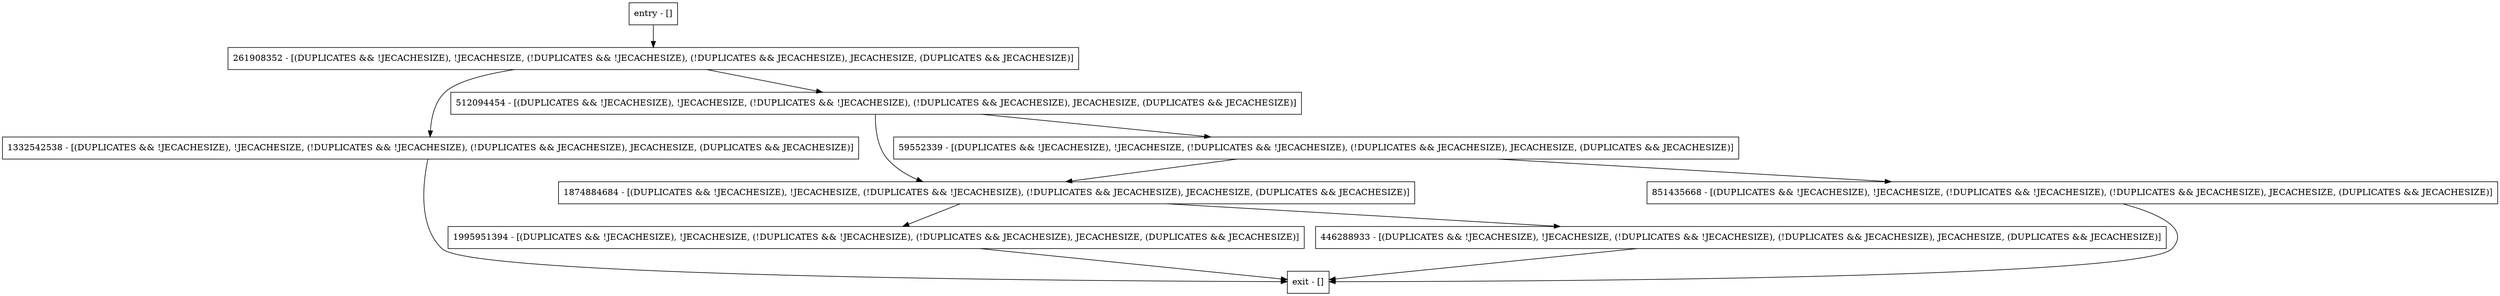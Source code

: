 digraph checkIfInvalid {
node [shape=record];
entry [label="entry - []"];
exit [label="exit - []"];
1332542538 [label="1332542538 - [(DUPLICATES && !JECACHESIZE), !JECACHESIZE, (!DUPLICATES && !JECACHESIZE), (!DUPLICATES && JECACHESIZE), JECACHESIZE, (DUPLICATES && JECACHESIZE)]"];
1995951394 [label="1995951394 - [(DUPLICATES && !JECACHESIZE), !JECACHESIZE, (!DUPLICATES && !JECACHESIZE), (!DUPLICATES && JECACHESIZE), JECACHESIZE, (DUPLICATES && JECACHESIZE)]"];
446288933 [label="446288933 - [(DUPLICATES && !JECACHESIZE), !JECACHESIZE, (!DUPLICATES && !JECACHESIZE), (!DUPLICATES && JECACHESIZE), JECACHESIZE, (DUPLICATES && JECACHESIZE)]"];
1874884684 [label="1874884684 - [(DUPLICATES && !JECACHESIZE), !JECACHESIZE, (!DUPLICATES && !JECACHESIZE), (!DUPLICATES && JECACHESIZE), JECACHESIZE, (DUPLICATES && JECACHESIZE)]"];
261908352 [label="261908352 - [(DUPLICATES && !JECACHESIZE), !JECACHESIZE, (!DUPLICATES && !JECACHESIZE), (!DUPLICATES && JECACHESIZE), JECACHESIZE, (DUPLICATES && JECACHESIZE)]"];
851435668 [label="851435668 - [(DUPLICATES && !JECACHESIZE), !JECACHESIZE, (!DUPLICATES && !JECACHESIZE), (!DUPLICATES && JECACHESIZE), JECACHESIZE, (DUPLICATES && JECACHESIZE)]"];
512094454 [label="512094454 - [(DUPLICATES && !JECACHESIZE), !JECACHESIZE, (!DUPLICATES && !JECACHESIZE), (!DUPLICATES && JECACHESIZE), JECACHESIZE, (DUPLICATES && JECACHESIZE)]"];
59552339 [label="59552339 - [(DUPLICATES && !JECACHESIZE), !JECACHESIZE, (!DUPLICATES && !JECACHESIZE), (!DUPLICATES && JECACHESIZE), JECACHESIZE, (DUPLICATES && JECACHESIZE)]"];
entry;
exit;
entry -> 261908352;
1332542538 -> exit;
1995951394 -> exit;
446288933 -> exit;
1874884684 -> 1995951394;
1874884684 -> 446288933;
261908352 -> 1332542538;
261908352 -> 512094454;
851435668 -> exit;
512094454 -> 1874884684;
512094454 -> 59552339;
59552339 -> 1874884684;
59552339 -> 851435668;
}
